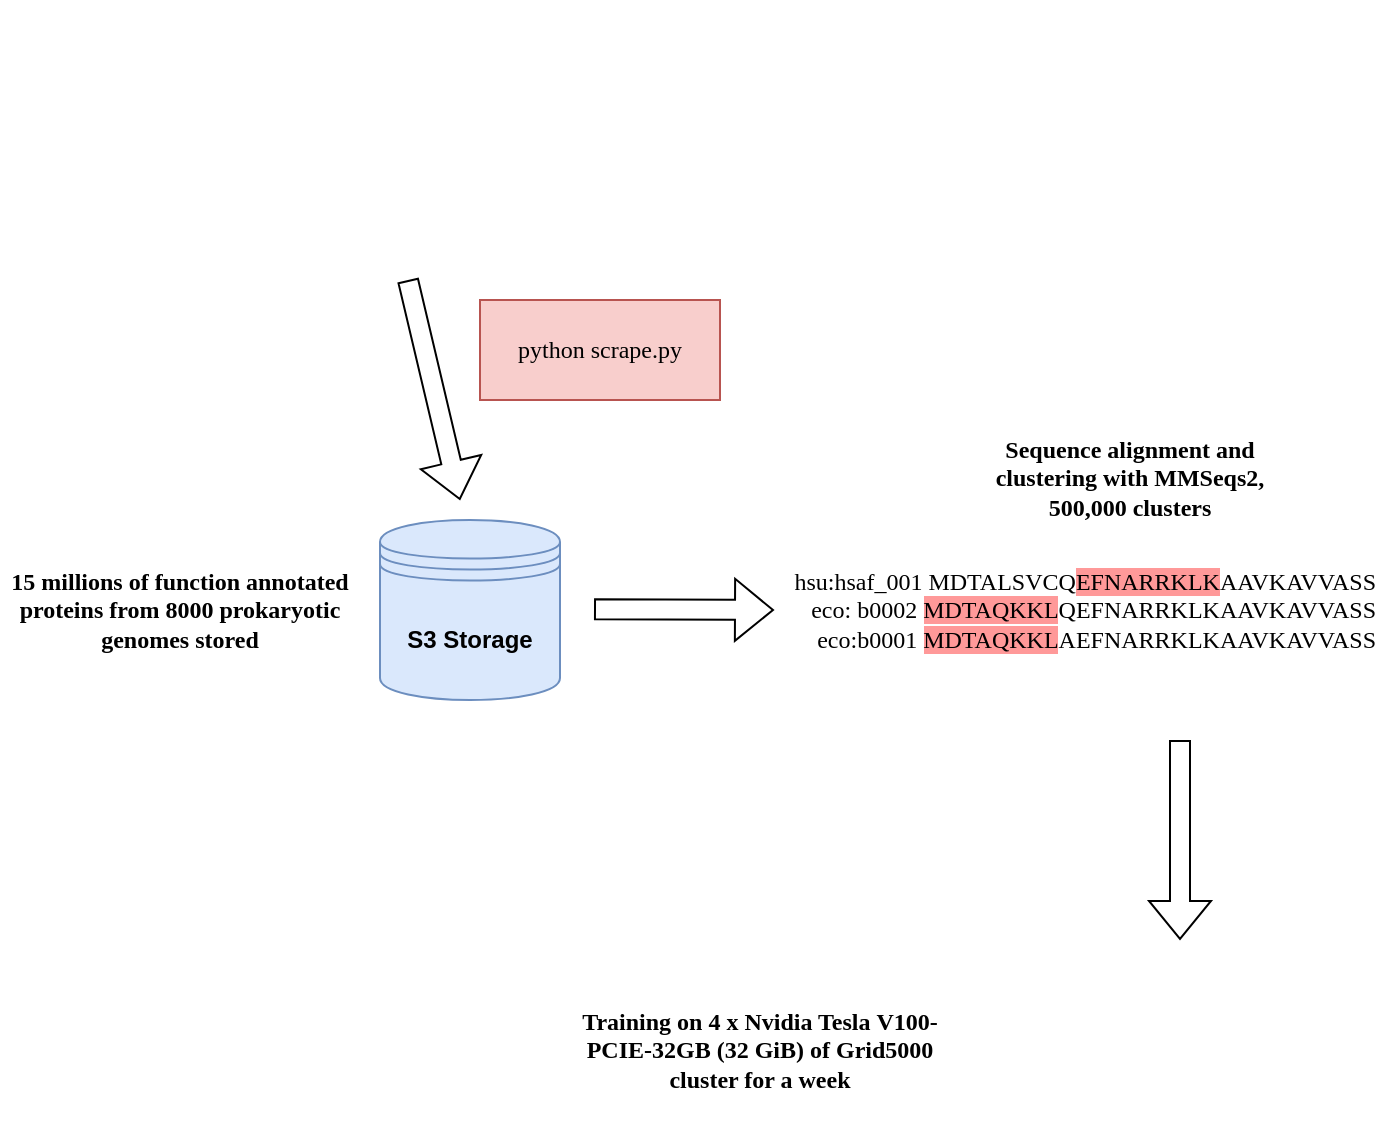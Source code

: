 <mxfile version="23.1.0" type="github">
  <diagram name="Page-1" id="gdvTaMr-ZcVzfWbFFnLO">
    <mxGraphModel dx="1044" dy="698" grid="1" gridSize="10" guides="1" tooltips="1" connect="1" arrows="1" fold="1" page="1" pageScale="1" pageWidth="827" pageHeight="1169" math="0" shadow="0">
      <root>
        <mxCell id="0" />
        <mxCell id="1" parent="0" />
        <mxCell id="gYsWmk7vLsM5cIgNNLAx-1" value="" style="shape=image;verticalLabelPosition=bottom;labelBackgroundColor=default;verticalAlign=top;aspect=fixed;imageAspect=0;image=https://upload.wikimedia.org/wikipedia/en/8/80/KEGG_database_logo.gif;" parent="1" vertex="1">
          <mxGeometry x="300" y="150" width="195.05" height="140" as="geometry" />
        </mxCell>
        <mxCell id="gYsWmk7vLsM5cIgNNLAx-4" value="" style="shape=flexArrow;endArrow=classic;html=1;rounded=0;" parent="1" edge="1">
          <mxGeometry width="50" height="50" relative="1" as="geometry">
            <mxPoint x="414" y="290" as="sourcePoint" />
            <mxPoint x="440" y="400" as="targetPoint" />
          </mxGeometry>
        </mxCell>
        <mxCell id="gYsWmk7vLsM5cIgNNLAx-5" value="&lt;font data-font-src=&quot;https://fonts.googleapis.com/css?family=Workbench&quot; face=&quot;Workbench&quot;&gt;python scrape.py&lt;br&gt;&lt;/font&gt;" style="text;html=1;strokeColor=#b85450;fillColor=#f8cecc;align=center;verticalAlign=middle;whiteSpace=wrap;rounded=0;" parent="1" vertex="1">
          <mxGeometry x="450" y="300" width="120" height="50" as="geometry" />
        </mxCell>
        <mxCell id="Y1ODOrR9UDKZ9Wb3Q9qz-1" value="&lt;b&gt;S3 Storage&lt;/b&gt;" style="shape=datastore;whiteSpace=wrap;html=1;fillColor=#dae8fc;strokeColor=#6c8ebf;" vertex="1" parent="1">
          <mxGeometry x="400" y="410" width="90" height="90" as="geometry" />
        </mxCell>
        <mxCell id="Y1ODOrR9UDKZ9Wb3Q9qz-2" value="&lt;b&gt;15 millions of function annotated proteins from 8000 prokaryotic genomes stored&lt;/b&gt;" style="text;html=1;strokeColor=none;fillColor=none;align=center;verticalAlign=middle;whiteSpace=wrap;rounded=0;fontFamily=Inria Sans;fontSource=https%3A%2F%2Ffonts.googleapis.com%2Fcss%3Ffamily%3DInria%2BSans;" vertex="1" parent="1">
          <mxGeometry x="210" y="440" width="180" height="30" as="geometry" />
        </mxCell>
        <mxCell id="Y1ODOrR9UDKZ9Wb3Q9qz-4" value="" style="shape=flexArrow;endArrow=classic;html=1;rounded=0;" edge="1" parent="1">
          <mxGeometry width="50" height="50" relative="1" as="geometry">
            <mxPoint x="507" y="454.63" as="sourcePoint" />
            <mxPoint x="597" y="455" as="targetPoint" />
          </mxGeometry>
        </mxCell>
        <mxCell id="Y1ODOrR9UDKZ9Wb3Q9qz-5" value="&lt;div align=&quot;right&quot;&gt;&lt;font face=&quot;Inria Sans&quot; data-font-src=&quot;https://fonts.googleapis.com/css?family=Inria+Sans&quot;&gt;hsu:hsaf_001 MDTALSVCQ&lt;span style=&quot;background-color: rgb(255, 153, 153);&quot;&gt;EFNARRKLK&lt;/span&gt;AAVKAVVASS&lt;/font&gt;&lt;/div&gt;&lt;div align=&quot;right&quot;&gt;&lt;font face=&quot;Inria Sans&quot; data-font-src=&quot;https://fonts.googleapis.com/css?family=Inria+Sans&quot;&gt;eco&lt;/font&gt;&lt;font face=&quot;Inria Sans&quot;&gt;: b0002 &lt;/font&gt;&lt;font face=&quot;Inria Sans&quot; data-font-src=&quot;https://fonts.googleapis.com/css?family=Inria+Sans&quot;&gt;&lt;span style=&quot;background-color: rgb(255, 153, 153);&quot;&gt;MDTAQKKL&lt;/span&gt;QEFNARRKLKAAVKAVVASS&lt;/font&gt;&lt;/div&gt;&lt;div align=&quot;right&quot;&gt;&lt;font face=&quot;Inria Sans&quot; data-font-src=&quot;https://fonts.googleapis.com/css?family=Inria+Sans&quot;&gt;eco:b0001 &lt;span style=&quot;background-color: rgb(255, 153, 153);&quot;&gt;MDTAQKKL&lt;/span&gt;AEFNARRKLKAAVKAVVASS&lt;/font&gt;&lt;/div&gt;" style="text;html=1;strokeColor=none;fillColor=none;align=right;verticalAlign=middle;whiteSpace=wrap;rounded=0;" vertex="1" parent="1">
          <mxGeometry x="550" y="400" width="350" height="110" as="geometry" />
        </mxCell>
        <mxCell id="Y1ODOrR9UDKZ9Wb3Q9qz-6" value="&lt;font data-font-src=&quot;https://fonts.googleapis.com/css?family=Inria+Sans&quot; face=&quot;Inria Sans&quot;&gt;&lt;b&gt;Sequence alignment and clustering with MMSeqs2, 500,000 clusters&lt;br&gt;&lt;/b&gt;&lt;/font&gt;" style="text;html=1;strokeColor=none;fillColor=none;align=center;verticalAlign=middle;whiteSpace=wrap;rounded=0;" vertex="1" parent="1">
          <mxGeometry x="700" y="374" width="150" height="30" as="geometry" />
        </mxCell>
        <mxCell id="Y1ODOrR9UDKZ9Wb3Q9qz-8" value="" style="shape=flexArrow;endArrow=classic;html=1;rounded=0;" edge="1" parent="1">
          <mxGeometry width="50" height="50" relative="1" as="geometry">
            <mxPoint x="800" y="520" as="sourcePoint" />
            <mxPoint x="800" y="620" as="targetPoint" />
          </mxGeometry>
        </mxCell>
        <mxCell id="Y1ODOrR9UDKZ9Wb3Q9qz-9" value="" style="shape=image;verticalLabelPosition=bottom;labelBackgroundColor=default;verticalAlign=top;aspect=fixed;imageAspect=0;image=https://www.renater.fr/wp-content/uploads/2022/01/grid5000.png;" vertex="1" parent="1">
          <mxGeometry x="710" y="630" width="180" height="90" as="geometry" />
        </mxCell>
        <mxCell id="Y1ODOrR9UDKZ9Wb3Q9qz-10" value="&lt;div&gt;&lt;b&gt;&lt;font face=&quot;Inria Sans&quot;&gt;Training on &lt;/font&gt;&lt;font data-font-src=&quot;https://fonts.googleapis.com/css?family=Inria+Sans&quot; face=&quot;Inria Sans&quot;&gt;4&amp;nbsp;x&amp;nbsp;Nvidia Tesla&amp;nbsp;V100-PCIE-32GB&amp;nbsp;(32&amp;nbsp;GiB) of Grid5000 cluster for a week&lt;br&gt;&lt;/font&gt;&lt;/b&gt;&lt;/div&gt;" style="text;html=1;strokeColor=none;fillColor=none;align=center;verticalAlign=middle;whiteSpace=wrap;rounded=0;" vertex="1" parent="1">
          <mxGeometry x="500" y="660" width="180" height="30" as="geometry" />
        </mxCell>
      </root>
    </mxGraphModel>
  </diagram>
</mxfile>
